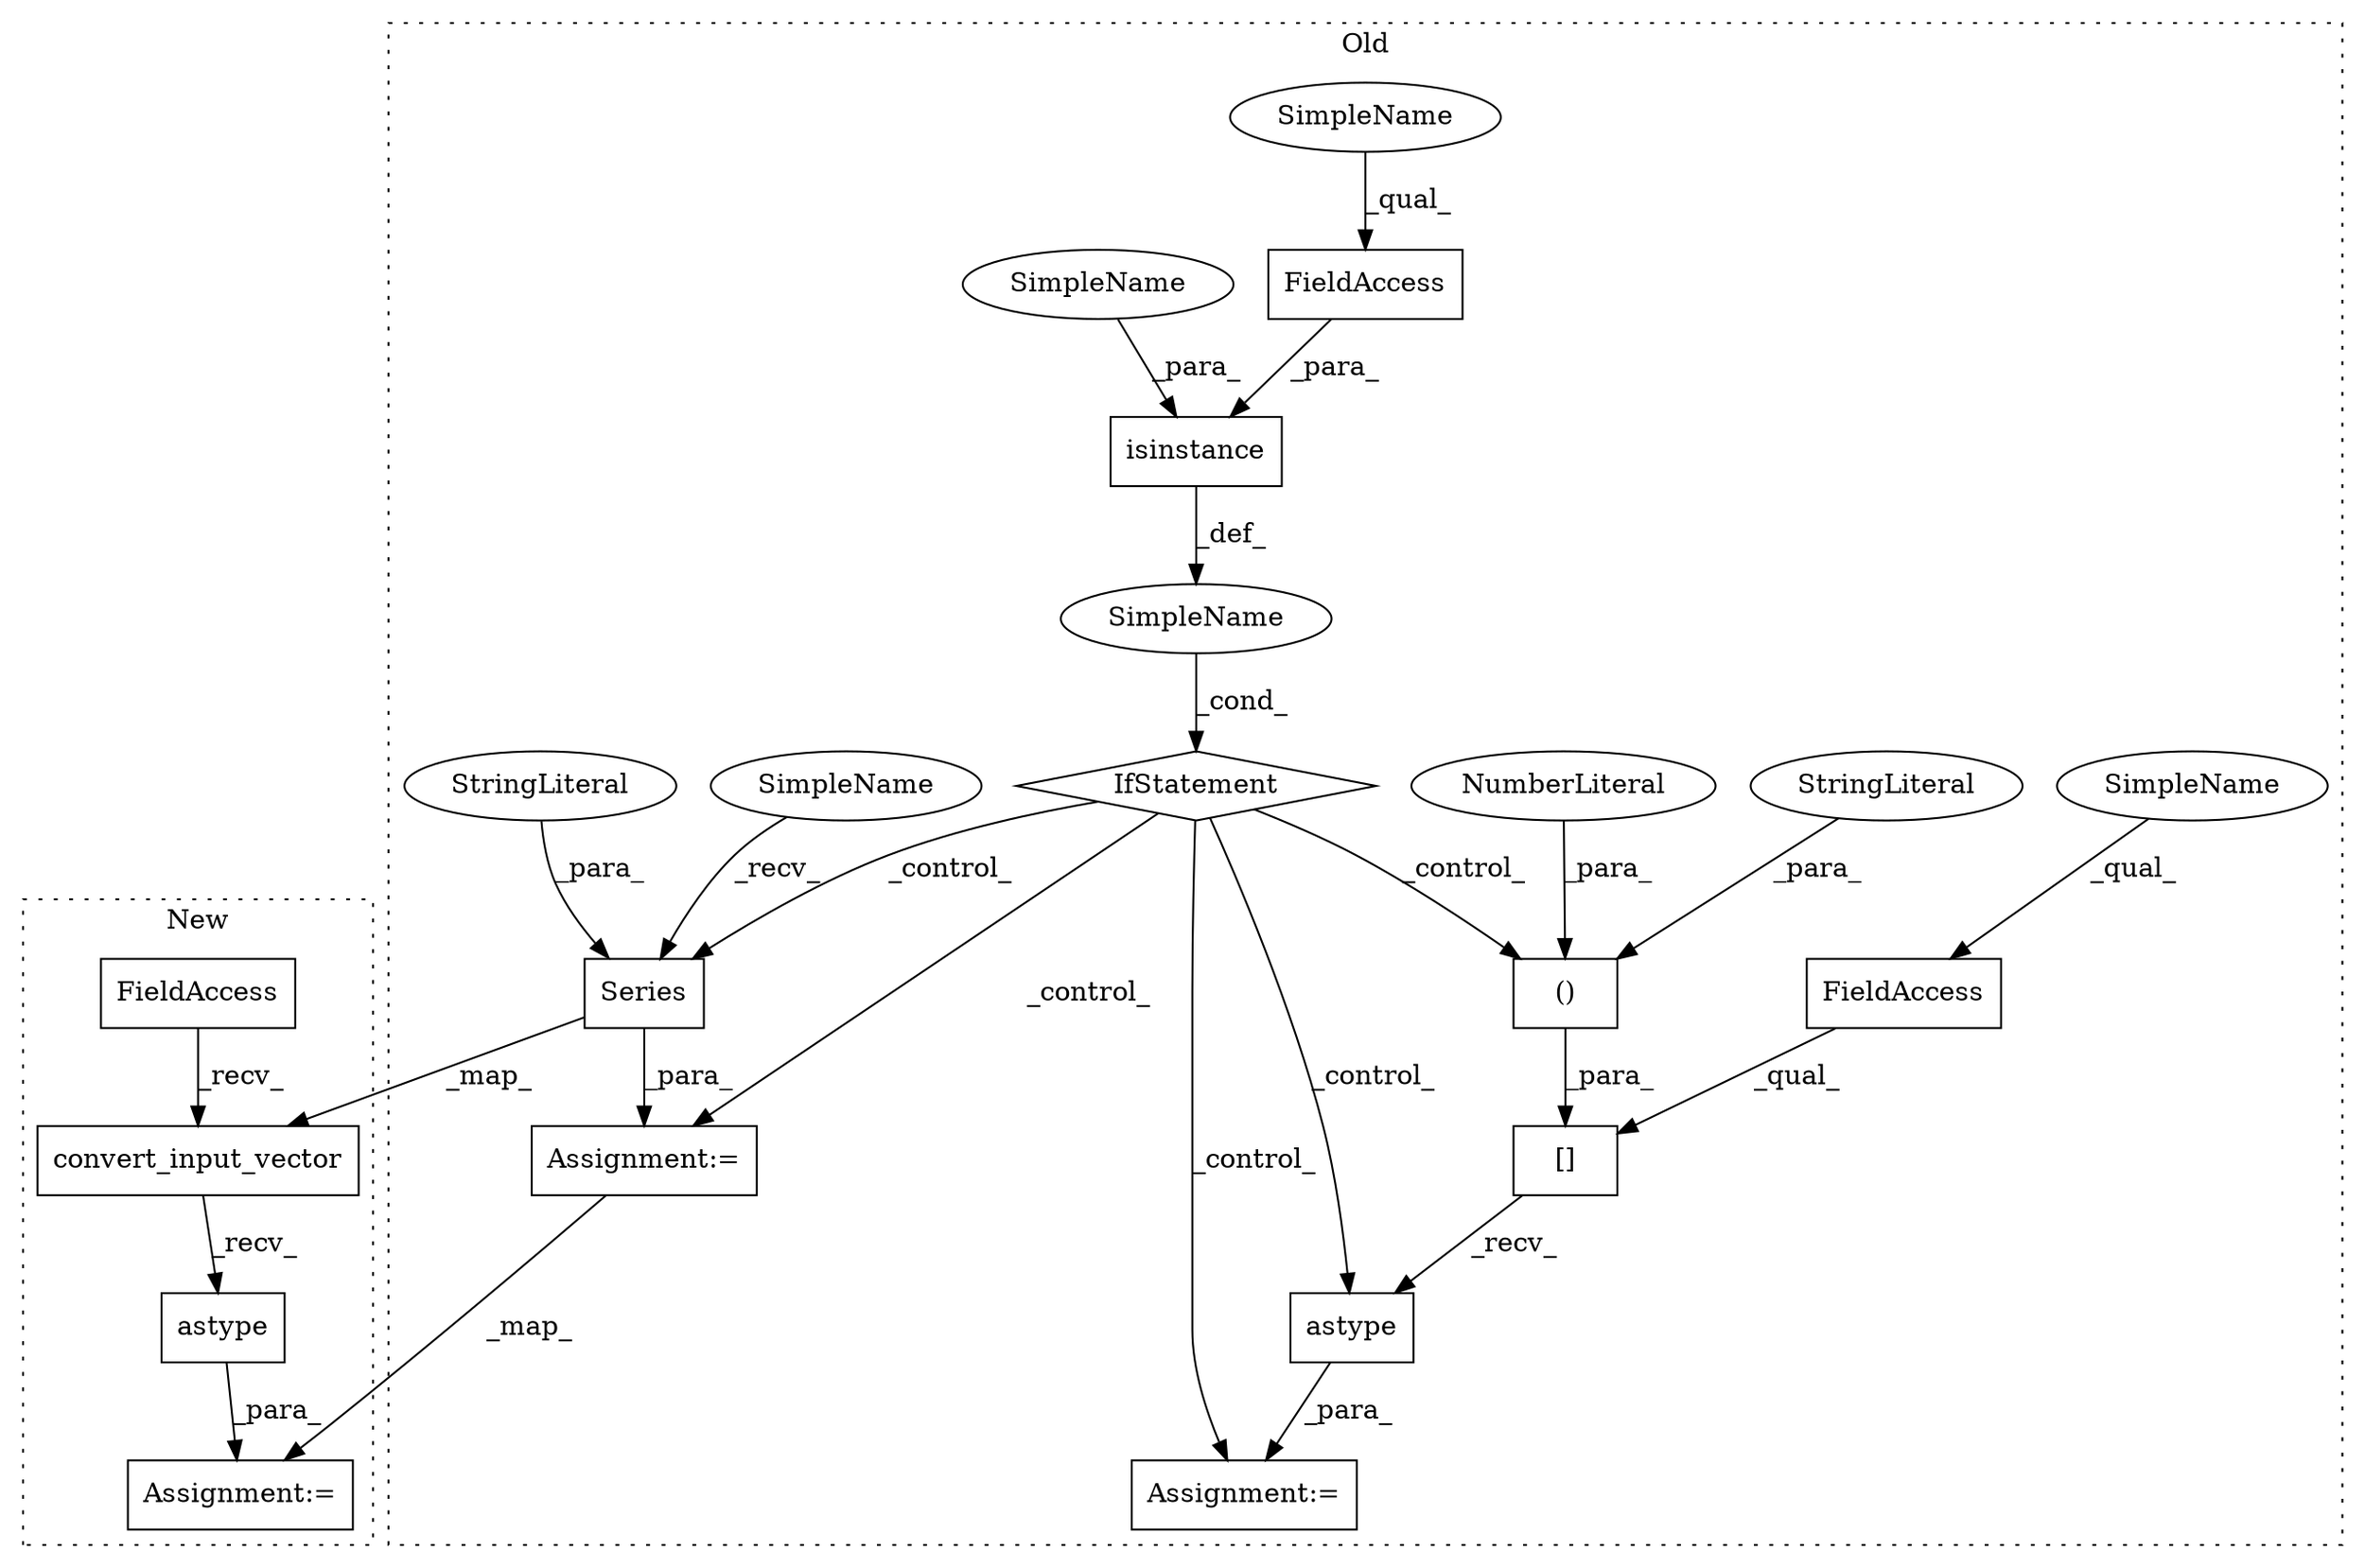 digraph G {
subgraph cluster0 {
1 [label="Series" a="32" s="3539,3564" l="7,1" shape="box"];
3 [label="isinstance" a="32" s="3398,3427" l="11,1" shape="box"];
4 [label="()" a="106" s="3458" l="30" shape="box"];
5 [label="[]" a="2" s="3442,3488" l="16,2" shape="box"];
6 [label="NumberLiteral" a="34" s="3458" l="1" shape="ellipse"];
7 [label="FieldAccess" a="22" s="3411" l="16" shape="box"];
9 [label="FieldAccess" a="22" s="3442" l="6" shape="box"];
10 [label="IfStatement" a="25" s="3394,3428" l="4,2" shape="diamond"];
11 [label="SimpleName" a="42" s="" l="" shape="ellipse"];
13 [label="StringLiteral" a="45" s="3472" l="16" shape="ellipse"];
14 [label="StringLiteral" a="45" s="3548" l="8" shape="ellipse"];
16 [label="Assignment:=" a="7" s="3531" l="1" shape="box"];
17 [label="Assignment:=" a="7" s="3441" l="1" shape="box"];
18 [label="astype" a="32" s="3491,3503" l="7,1" shape="box"];
19 [label="SimpleName" a="42" s="3532" l="6" shape="ellipse"];
20 [label="SimpleName" a="42" s="3411" l="6" shape="ellipse"];
21 [label="SimpleName" a="42" s="3442" l="1" shape="ellipse"];
22 [label="SimpleName" a="42" s="3409" l="1" shape="ellipse"];
label = "Old";
style="dotted";
}
subgraph cluster1 {
2 [label="convert_input_vector" a="32" s="3322,3352" l="21,1" shape="box"];
8 [label="FieldAccess" a="22" s="3298" l="17" shape="box"];
12 [label="astype" a="32" s="3354,3366" l="7,1" shape="box"];
15 [label="Assignment:=" a="7" s="3297" l="1" shape="box"];
label = "New";
style="dotted";
}
1 -> 16 [label="_para_"];
1 -> 2 [label="_map_"];
2 -> 12 [label="_recv_"];
3 -> 11 [label="_def_"];
4 -> 5 [label="_para_"];
5 -> 18 [label="_recv_"];
6 -> 4 [label="_para_"];
7 -> 3 [label="_para_"];
8 -> 2 [label="_recv_"];
9 -> 5 [label="_qual_"];
10 -> 1 [label="_control_"];
10 -> 18 [label="_control_"];
10 -> 4 [label="_control_"];
10 -> 16 [label="_control_"];
10 -> 17 [label="_control_"];
11 -> 10 [label="_cond_"];
12 -> 15 [label="_para_"];
13 -> 4 [label="_para_"];
14 -> 1 [label="_para_"];
16 -> 15 [label="_map_"];
18 -> 17 [label="_para_"];
19 -> 1 [label="_recv_"];
20 -> 7 [label="_qual_"];
21 -> 9 [label="_qual_"];
22 -> 3 [label="_para_"];
}